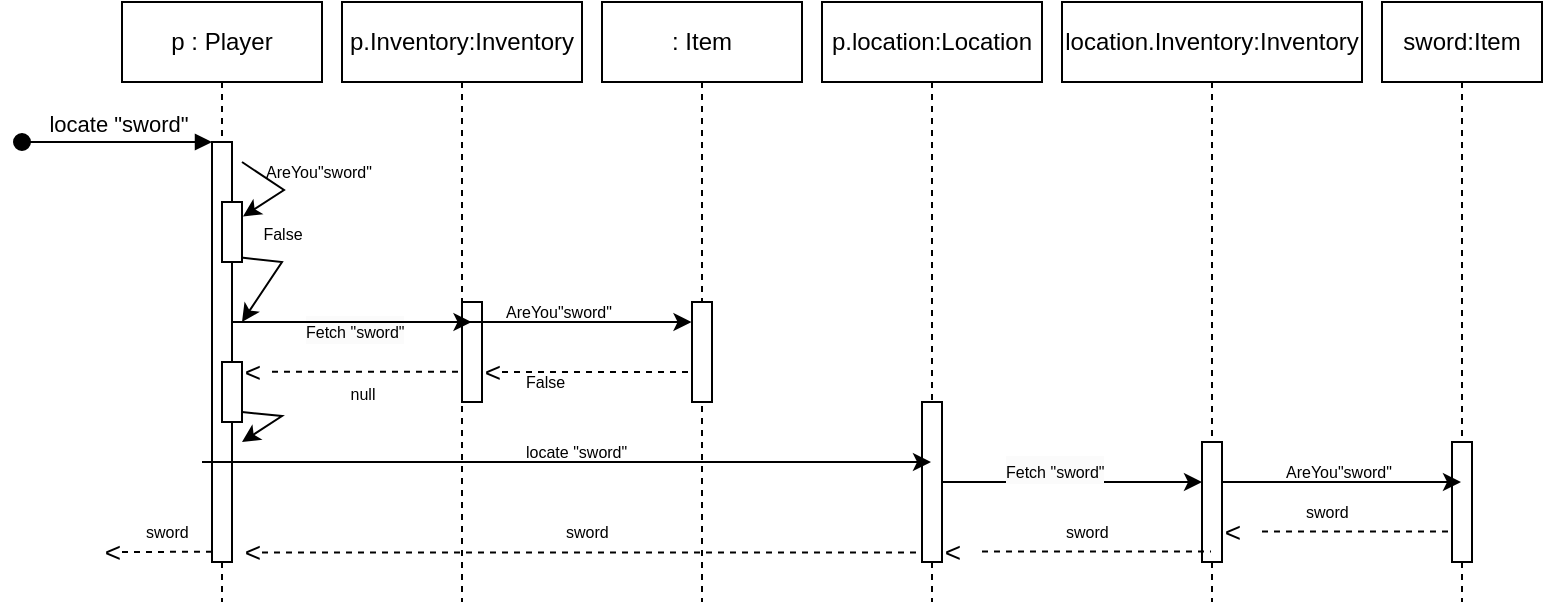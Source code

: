 <mxfile version="21.8.2" type="device">
  <diagram name="Page-1" id="2YBvvXClWsGukQMizWep">
    <mxGraphModel dx="1135" dy="518" grid="1" gridSize="10" guides="1" tooltips="1" connect="1" arrows="1" fold="1" page="1" pageScale="1" pageWidth="850" pageHeight="1100" math="0" shadow="0">
      <root>
        <mxCell id="0" />
        <mxCell id="1" parent="0" />
        <mxCell id="50RQP9Jf5Rg01EeJcxNJ-7" value="p.location:Location" style="shape=umlLifeline;perimeter=lifelinePerimeter;whiteSpace=wrap;html=1;container=0;dropTarget=0;collapsible=0;recursiveResize=0;outlineConnect=0;portConstraint=eastwest;newEdgeStyle={&quot;edgeStyle&quot;:&quot;elbowEdgeStyle&quot;,&quot;elbow&quot;:&quot;vertical&quot;,&quot;curved&quot;:0,&quot;rounded&quot;:0};" vertex="1" parent="1">
          <mxGeometry x="430" y="140" width="110" height="300" as="geometry" />
        </mxCell>
        <mxCell id="50RQP9Jf5Rg01EeJcxNJ-8" value="" style="html=1;points=[];perimeter=orthogonalPerimeter;outlineConnect=0;targetShapes=umlLifeline;portConstraint=eastwest;newEdgeStyle={&quot;edgeStyle&quot;:&quot;elbowEdgeStyle&quot;,&quot;elbow&quot;:&quot;vertical&quot;,&quot;curved&quot;:0,&quot;rounded&quot;:0};" vertex="1" parent="50RQP9Jf5Rg01EeJcxNJ-7">
          <mxGeometry x="50" y="200" width="10" height="80" as="geometry" />
        </mxCell>
        <mxCell id="50RQP9Jf5Rg01EeJcxNJ-9" value="location.Inventory:Inventory" style="shape=umlLifeline;perimeter=lifelinePerimeter;whiteSpace=wrap;html=1;container=0;dropTarget=0;collapsible=0;recursiveResize=0;outlineConnect=0;portConstraint=eastwest;newEdgeStyle={&quot;edgeStyle&quot;:&quot;elbowEdgeStyle&quot;,&quot;elbow&quot;:&quot;vertical&quot;,&quot;curved&quot;:0,&quot;rounded&quot;:0};" vertex="1" parent="1">
          <mxGeometry x="550" y="140" width="150" height="300" as="geometry" />
        </mxCell>
        <mxCell id="50RQP9Jf5Rg01EeJcxNJ-10" value="" style="html=1;points=[];perimeter=orthogonalPerimeter;outlineConnect=0;targetShapes=umlLifeline;portConstraint=eastwest;newEdgeStyle={&quot;edgeStyle&quot;:&quot;elbowEdgeStyle&quot;,&quot;elbow&quot;:&quot;vertical&quot;,&quot;curved&quot;:0,&quot;rounded&quot;:0};" vertex="1" parent="50RQP9Jf5Rg01EeJcxNJ-9">
          <mxGeometry x="70" y="220" width="10" height="60" as="geometry" />
        </mxCell>
        <mxCell id="50RQP9Jf5Rg01EeJcxNJ-32" value="" style="group" vertex="1" connectable="0" parent="1">
          <mxGeometry x="70" y="140" width="350" height="300" as="geometry" />
        </mxCell>
        <mxCell id="aM9ryv3xv72pqoxQDRHE-1" value="p : Player" style="shape=umlLifeline;perimeter=lifelinePerimeter;whiteSpace=wrap;html=1;container=0;dropTarget=0;collapsible=0;recursiveResize=0;outlineConnect=0;portConstraint=eastwest;newEdgeStyle={&quot;edgeStyle&quot;:&quot;elbowEdgeStyle&quot;,&quot;elbow&quot;:&quot;vertical&quot;,&quot;curved&quot;:0,&quot;rounded&quot;:0};" parent="50RQP9Jf5Rg01EeJcxNJ-32" vertex="1">
          <mxGeometry x="10" width="100" height="300" as="geometry" />
        </mxCell>
        <mxCell id="aM9ryv3xv72pqoxQDRHE-2" value="" style="html=1;points=[];perimeter=orthogonalPerimeter;outlineConnect=0;targetShapes=umlLifeline;portConstraint=eastwest;newEdgeStyle={&quot;edgeStyle&quot;:&quot;elbowEdgeStyle&quot;,&quot;elbow&quot;:&quot;vertical&quot;,&quot;curved&quot;:0,&quot;rounded&quot;:0};" parent="aM9ryv3xv72pqoxQDRHE-1" vertex="1">
          <mxGeometry x="45" y="70" width="10" height="210" as="geometry" />
        </mxCell>
        <mxCell id="aM9ryv3xv72pqoxQDRHE-3" value="locate &quot;sword&quot;" style="html=1;verticalAlign=bottom;startArrow=oval;endArrow=block;startSize=8;edgeStyle=elbowEdgeStyle;elbow=vertical;curved=0;rounded=0;" parent="aM9ryv3xv72pqoxQDRHE-1" target="aM9ryv3xv72pqoxQDRHE-2" edge="1">
          <mxGeometry relative="1" as="geometry">
            <mxPoint x="-50" y="70" as="sourcePoint" />
          </mxGeometry>
        </mxCell>
        <mxCell id="aM9ryv3xv72pqoxQDRHE-4" value="" style="html=1;points=[];perimeter=orthogonalPerimeter;outlineConnect=0;targetShapes=umlLifeline;portConstraint=eastwest;newEdgeStyle={&quot;edgeStyle&quot;:&quot;elbowEdgeStyle&quot;,&quot;elbow&quot;:&quot;vertical&quot;,&quot;curved&quot;:0,&quot;rounded&quot;:0};" parent="aM9ryv3xv72pqoxQDRHE-1" vertex="1">
          <mxGeometry x="50" y="100" width="10" height="30" as="geometry" />
        </mxCell>
        <mxCell id="50RQP9Jf5Rg01EeJcxNJ-61" value="" style="html=1;points=[];perimeter=orthogonalPerimeter;outlineConnect=0;targetShapes=umlLifeline;portConstraint=eastwest;newEdgeStyle={&quot;edgeStyle&quot;:&quot;elbowEdgeStyle&quot;,&quot;elbow&quot;:&quot;vertical&quot;,&quot;curved&quot;:0,&quot;rounded&quot;:0};" vertex="1" parent="aM9ryv3xv72pqoxQDRHE-1">
          <mxGeometry x="50" y="180" width="10" height="30" as="geometry" />
        </mxCell>
        <mxCell id="aM9ryv3xv72pqoxQDRHE-5" value="p.Inventory:Inventory" style="shape=umlLifeline;perimeter=lifelinePerimeter;whiteSpace=wrap;html=1;container=0;dropTarget=0;collapsible=0;recursiveResize=0;outlineConnect=0;portConstraint=eastwest;newEdgeStyle={&quot;edgeStyle&quot;:&quot;elbowEdgeStyle&quot;,&quot;elbow&quot;:&quot;vertical&quot;,&quot;curved&quot;:0,&quot;rounded&quot;:0};" parent="50RQP9Jf5Rg01EeJcxNJ-32" vertex="1">
          <mxGeometry x="120" width="120" height="300" as="geometry" />
        </mxCell>
        <mxCell id="aM9ryv3xv72pqoxQDRHE-6" value="" style="html=1;points=[];perimeter=orthogonalPerimeter;outlineConnect=0;targetShapes=umlLifeline;portConstraint=eastwest;newEdgeStyle={&quot;edgeStyle&quot;:&quot;elbowEdgeStyle&quot;,&quot;elbow&quot;:&quot;vertical&quot;,&quot;curved&quot;:0,&quot;rounded&quot;:0};" parent="aM9ryv3xv72pqoxQDRHE-5" vertex="1">
          <mxGeometry x="60" y="150" width="10" height="50" as="geometry" />
        </mxCell>
        <mxCell id="50RQP9Jf5Rg01EeJcxNJ-3" value=": Item" style="shape=umlLifeline;perimeter=lifelinePerimeter;whiteSpace=wrap;html=1;container=0;dropTarget=0;collapsible=0;recursiveResize=0;outlineConnect=0;portConstraint=eastwest;newEdgeStyle={&quot;edgeStyle&quot;:&quot;elbowEdgeStyle&quot;,&quot;elbow&quot;:&quot;vertical&quot;,&quot;curved&quot;:0,&quot;rounded&quot;:0};" vertex="1" parent="50RQP9Jf5Rg01EeJcxNJ-32">
          <mxGeometry x="250" width="100" height="300" as="geometry" />
        </mxCell>
        <mxCell id="50RQP9Jf5Rg01EeJcxNJ-4" value="" style="html=1;points=[];perimeter=orthogonalPerimeter;outlineConnect=0;targetShapes=umlLifeline;portConstraint=eastwest;newEdgeStyle={&quot;edgeStyle&quot;:&quot;elbowEdgeStyle&quot;,&quot;elbow&quot;:&quot;vertical&quot;,&quot;curved&quot;:0,&quot;rounded&quot;:0};" vertex="1" parent="50RQP9Jf5Rg01EeJcxNJ-3">
          <mxGeometry x="45" y="150" width="10" height="50" as="geometry" />
        </mxCell>
        <mxCell id="50RQP9Jf5Rg01EeJcxNJ-16" value="&lt;font style=&quot;font-size: 8px;&quot;&gt;AreYou&quot;sword&quot;&lt;/font&gt;" style="text;whiteSpace=wrap;html=1;" vertex="1" parent="50RQP9Jf5Rg01EeJcxNJ-32">
          <mxGeometry x="80" y="70" width="70" height="40" as="geometry" />
        </mxCell>
        <mxCell id="50RQP9Jf5Rg01EeJcxNJ-18" value="&lt;span style=&quot;color: rgb(0, 0, 0); font-family: Helvetica; font-style: normal; font-variant-ligatures: normal; font-variant-caps: normal; font-weight: 400; letter-spacing: normal; orphans: 2; text-align: left; text-indent: 0px; text-transform: none; widows: 2; word-spacing: 0px; -webkit-text-stroke-width: 0px; background-color: rgb(251, 251, 251); text-decoration-thickness: initial; text-decoration-style: initial; text-decoration-color: initial; float: none; display: inline !important;&quot;&gt;&lt;font style=&quot;font-size: 8px;&quot;&gt;Fetch &quot;sword&quot;&lt;/font&gt;&lt;/span&gt;" style="text;whiteSpace=wrap;html=1;" vertex="1" parent="50RQP9Jf5Rg01EeJcxNJ-32">
          <mxGeometry x="100" y="150" width="60" height="20" as="geometry" />
        </mxCell>
        <mxCell id="50RQP9Jf5Rg01EeJcxNJ-21" value="&lt;font style=&quot;font-size: 8px;&quot;&gt;False&lt;/font&gt;" style="text;html=1;align=center;verticalAlign=middle;resizable=0;points=[];autosize=1;strokeColor=none;fillColor=none;" vertex="1" parent="50RQP9Jf5Rg01EeJcxNJ-32">
          <mxGeometry x="70" y="100" width="40" height="30" as="geometry" />
        </mxCell>
        <mxCell id="50RQP9Jf5Rg01EeJcxNJ-22" value="" style="endArrow=classic;html=1;rounded=0;" edge="1" parent="50RQP9Jf5Rg01EeJcxNJ-32">
          <mxGeometry width="50" height="50" relative="1" as="geometry">
            <mxPoint x="65.25" y="160" as="sourcePoint" />
            <mxPoint x="184.75" y="160" as="targetPoint" />
            <Array as="points">
              <mxPoint x="100.25" y="160" />
            </Array>
          </mxGeometry>
        </mxCell>
        <mxCell id="50RQP9Jf5Rg01EeJcxNJ-23" value="" style="endArrow=classic;html=1;rounded=0;exitX=-0.012;exitY=0.926;exitDx=0;exitDy=0;exitPerimeter=0;" edge="1" parent="50RQP9Jf5Rg01EeJcxNJ-32" source="50RQP9Jf5Rg01EeJcxNJ-21">
          <mxGeometry width="50" height="50" relative="1" as="geometry">
            <mxPoint x="40" y="200" as="sourcePoint" />
            <mxPoint x="70" y="160" as="targetPoint" />
            <Array as="points">
              <mxPoint x="90" y="130" />
            </Array>
          </mxGeometry>
        </mxCell>
        <mxCell id="50RQP9Jf5Rg01EeJcxNJ-25" value="" style="endArrow=classic;html=1;rounded=0;entryX=0.012;entryY=0.243;entryDx=0;entryDy=0;entryPerimeter=0;" edge="1" parent="50RQP9Jf5Rg01EeJcxNJ-32" target="50RQP9Jf5Rg01EeJcxNJ-21">
          <mxGeometry width="50" height="50" relative="1" as="geometry">
            <mxPoint x="70" y="80" as="sourcePoint" />
            <mxPoint x="81" y="104" as="targetPoint" />
            <Array as="points">
              <mxPoint x="91" y="94" />
            </Array>
          </mxGeometry>
        </mxCell>
        <mxCell id="50RQP9Jf5Rg01EeJcxNJ-27" value="" style="endArrow=classic;html=1;rounded=0;" edge="1" parent="50RQP9Jf5Rg01EeJcxNJ-32">
          <mxGeometry width="50" height="50" relative="1" as="geometry">
            <mxPoint x="175.25" y="160" as="sourcePoint" />
            <mxPoint x="294.75" y="160" as="targetPoint" />
            <Array as="points">
              <mxPoint x="210.25" y="160" />
            </Array>
          </mxGeometry>
        </mxCell>
        <mxCell id="50RQP9Jf5Rg01EeJcxNJ-28" value="&lt;font style=&quot;font-size: 8px;&quot;&gt;AreYou&quot;sword&quot;&lt;/font&gt;" style="text;whiteSpace=wrap;html=1;" vertex="1" parent="50RQP9Jf5Rg01EeJcxNJ-32">
          <mxGeometry x="200" y="140" width="60" height="20" as="geometry" />
        </mxCell>
        <mxCell id="50RQP9Jf5Rg01EeJcxNJ-30" value="" style="endArrow=none;dashed=1;html=1;rounded=0;" edge="1" parent="50RQP9Jf5Rg01EeJcxNJ-32" target="50RQP9Jf5Rg01EeJcxNJ-4">
          <mxGeometry width="50" height="50" relative="1" as="geometry">
            <mxPoint x="200.0" y="185" as="sourcePoint" />
            <mxPoint x="300" y="190" as="targetPoint" />
          </mxGeometry>
        </mxCell>
        <mxCell id="50RQP9Jf5Rg01EeJcxNJ-60" value="&lt;font style=&quot;font-size: 8px;&quot;&gt;False&lt;/font&gt;" style="text;whiteSpace=wrap;html=1;" vertex="1" parent="50RQP9Jf5Rg01EeJcxNJ-32">
          <mxGeometry x="210" y="175" width="60" height="20" as="geometry" />
        </mxCell>
        <mxCell id="50RQP9Jf5Rg01EeJcxNJ-63" value="" style="endArrow=none;dashed=1;html=1;rounded=0;" edge="1" parent="50RQP9Jf5Rg01EeJcxNJ-32">
          <mxGeometry width="50" height="50" relative="1" as="geometry">
            <mxPoint x="85" y="184.82" as="sourcePoint" />
            <mxPoint x="180" y="184.82" as="targetPoint" />
          </mxGeometry>
        </mxCell>
        <mxCell id="50RQP9Jf5Rg01EeJcxNJ-65" value="&lt;font style=&quot;font-size: 14px;&quot;&gt;&amp;lt;&lt;/font&gt;" style="text;html=1;align=center;verticalAlign=middle;resizable=0;points=[];autosize=1;strokeColor=none;fillColor=none;" vertex="1" parent="50RQP9Jf5Rg01EeJcxNJ-32">
          <mxGeometry x="60" y="170" width="30" height="30" as="geometry" />
        </mxCell>
        <mxCell id="50RQP9Jf5Rg01EeJcxNJ-66" value="&lt;font style=&quot;font-size: 8px;&quot;&gt;null&lt;/font&gt;" style="text;html=1;align=center;verticalAlign=middle;resizable=0;points=[];autosize=1;strokeColor=none;fillColor=none;" vertex="1" parent="50RQP9Jf5Rg01EeJcxNJ-32">
          <mxGeometry x="110" y="180" width="40" height="30" as="geometry" />
        </mxCell>
        <mxCell id="50RQP9Jf5Rg01EeJcxNJ-69" value="" style="endArrow=classic;html=1;rounded=0;exitX=-0.012;exitY=0.926;exitDx=0;exitDy=0;exitPerimeter=0;" edge="1" parent="50RQP9Jf5Rg01EeJcxNJ-32">
          <mxGeometry width="50" height="50" relative="1" as="geometry">
            <mxPoint x="70" y="205" as="sourcePoint" />
            <mxPoint x="70" y="220" as="targetPoint" />
            <Array as="points">
              <mxPoint x="90" y="207" />
            </Array>
          </mxGeometry>
        </mxCell>
        <mxCell id="50RQP9Jf5Rg01EeJcxNJ-70" value="" style="endArrow=classic;html=1;rounded=0;" edge="1" parent="50RQP9Jf5Rg01EeJcxNJ-32" target="50RQP9Jf5Rg01EeJcxNJ-7">
          <mxGeometry width="50" height="50" relative="1" as="geometry">
            <mxPoint x="50" y="230" as="sourcePoint" />
            <mxPoint x="169.5" y="230" as="targetPoint" />
            <Array as="points">
              <mxPoint x="85" y="230" />
            </Array>
          </mxGeometry>
        </mxCell>
        <mxCell id="50RQP9Jf5Rg01EeJcxNJ-96" value="&lt;font style=&quot;font-size: 8px;&quot;&gt;locate &quot;sword&quot;&lt;/font&gt;" style="text;whiteSpace=wrap;html=1;" vertex="1" parent="50RQP9Jf5Rg01EeJcxNJ-32">
          <mxGeometry x="210" y="210" width="60" height="20" as="geometry" />
        </mxCell>
        <mxCell id="50RQP9Jf5Rg01EeJcxNJ-110" value="&lt;font style=&quot;font-size: 14px;&quot;&gt;&amp;lt;&lt;/font&gt;" style="text;html=1;align=center;verticalAlign=middle;resizable=0;points=[];autosize=1;strokeColor=none;fillColor=none;" vertex="1" parent="50RQP9Jf5Rg01EeJcxNJ-32">
          <mxGeometry x="60" y="260" width="30" height="30" as="geometry" />
        </mxCell>
        <mxCell id="50RQP9Jf5Rg01EeJcxNJ-109" value="" style="endArrow=none;dashed=1;html=1;rounded=0;" edge="1" parent="50RQP9Jf5Rg01EeJcxNJ-32" target="50RQP9Jf5Rg01EeJcxNJ-8">
          <mxGeometry width="50" height="50" relative="1" as="geometry">
            <mxPoint x="80" y="275.3" as="sourcePoint" />
            <mxPoint x="565" y="280" as="targetPoint" />
          </mxGeometry>
        </mxCell>
        <mxCell id="50RQP9Jf5Rg01EeJcxNJ-115" value="&lt;span style=&quot;font-size: 8px;&quot;&gt;sword&lt;/span&gt;" style="text;whiteSpace=wrap;html=1;" vertex="1" parent="50RQP9Jf5Rg01EeJcxNJ-32">
          <mxGeometry x="230" y="250" width="60" height="20" as="geometry" />
        </mxCell>
        <mxCell id="50RQP9Jf5Rg01EeJcxNJ-117" value="&lt;font style=&quot;font-size: 14px;&quot;&gt;&amp;lt;&lt;/font&gt;" style="text;html=1;align=center;verticalAlign=middle;resizable=0;points=[];autosize=1;strokeColor=none;fillColor=none;" vertex="1" parent="50RQP9Jf5Rg01EeJcxNJ-32">
          <mxGeometry x="-10" y="260" width="30" height="30" as="geometry" />
        </mxCell>
        <mxCell id="50RQP9Jf5Rg01EeJcxNJ-118" value="&lt;span style=&quot;font-size: 8px;&quot;&gt;sword&lt;/span&gt;" style="text;whiteSpace=wrap;html=1;" vertex="1" parent="50RQP9Jf5Rg01EeJcxNJ-32">
          <mxGeometry x="20" y="250" width="60" height="20" as="geometry" />
        </mxCell>
        <mxCell id="50RQP9Jf5Rg01EeJcxNJ-64" value="&lt;font style=&quot;font-size: 14px;&quot;&gt;&amp;lt;&lt;/font&gt;" style="text;html=1;align=center;verticalAlign=middle;resizable=0;points=[];autosize=1;strokeColor=none;fillColor=none;" vertex="1" parent="1">
          <mxGeometry x="250" y="310" width="30" height="30" as="geometry" />
        </mxCell>
        <mxCell id="50RQP9Jf5Rg01EeJcxNJ-97" value="" style="endArrow=classic;html=1;rounded=0;" edge="1" parent="1" target="50RQP9Jf5Rg01EeJcxNJ-10">
          <mxGeometry width="50" height="50" relative="1" as="geometry">
            <mxPoint x="490" y="380" as="sourcePoint" />
            <mxPoint x="609.5" y="380" as="targetPoint" />
            <Array as="points">
              <mxPoint x="525" y="380" />
            </Array>
          </mxGeometry>
        </mxCell>
        <mxCell id="50RQP9Jf5Rg01EeJcxNJ-98" value="&lt;span style=&quot;color: rgb(0, 0, 0); font-family: Helvetica; font-style: normal; font-variant-ligatures: normal; font-variant-caps: normal; font-weight: 400; letter-spacing: normal; orphans: 2; text-align: left; text-indent: 0px; text-transform: none; widows: 2; word-spacing: 0px; -webkit-text-stroke-width: 0px; background-color: rgb(251, 251, 251); text-decoration-thickness: initial; text-decoration-style: initial; text-decoration-color: initial; float: none; display: inline !important;&quot;&gt;&lt;font style=&quot;font-size: 8px;&quot;&gt;Fetch &quot;sword&quot;&lt;/font&gt;&lt;/span&gt;" style="text;whiteSpace=wrap;html=1;" vertex="1" parent="1">
          <mxGeometry x="520" y="360" width="60" height="20" as="geometry" />
        </mxCell>
        <mxCell id="50RQP9Jf5Rg01EeJcxNJ-100" value="sword:Item" style="shape=umlLifeline;perimeter=lifelinePerimeter;whiteSpace=wrap;html=1;container=0;dropTarget=0;collapsible=0;recursiveResize=0;outlineConnect=0;portConstraint=eastwest;newEdgeStyle={&quot;edgeStyle&quot;:&quot;elbowEdgeStyle&quot;,&quot;elbow&quot;:&quot;vertical&quot;,&quot;curved&quot;:0,&quot;rounded&quot;:0};" vertex="1" parent="1">
          <mxGeometry x="710" y="140" width="80" height="300" as="geometry" />
        </mxCell>
        <mxCell id="50RQP9Jf5Rg01EeJcxNJ-101" value="" style="html=1;points=[];perimeter=orthogonalPerimeter;outlineConnect=0;targetShapes=umlLifeline;portConstraint=eastwest;newEdgeStyle={&quot;edgeStyle&quot;:&quot;elbowEdgeStyle&quot;,&quot;elbow&quot;:&quot;vertical&quot;,&quot;curved&quot;:0,&quot;rounded&quot;:0};" vertex="1" parent="50RQP9Jf5Rg01EeJcxNJ-100">
          <mxGeometry x="35" y="220" width="10" height="60" as="geometry" />
        </mxCell>
        <mxCell id="50RQP9Jf5Rg01EeJcxNJ-102" value="" style="endArrow=classic;html=1;rounded=0;" edge="1" parent="1">
          <mxGeometry width="50" height="50" relative="1" as="geometry">
            <mxPoint x="630" y="380" as="sourcePoint" />
            <mxPoint x="749.5" y="380" as="targetPoint" />
            <Array as="points">
              <mxPoint x="665" y="380" />
            </Array>
          </mxGeometry>
        </mxCell>
        <mxCell id="50RQP9Jf5Rg01EeJcxNJ-103" value="&lt;font style=&quot;font-size: 8px;&quot;&gt;AreYou&quot;sword&quot;&lt;/font&gt;" style="text;whiteSpace=wrap;html=1;" vertex="1" parent="1">
          <mxGeometry x="660" y="360" width="60" height="20" as="geometry" />
        </mxCell>
        <mxCell id="50RQP9Jf5Rg01EeJcxNJ-107" value="" style="endArrow=none;dashed=1;html=1;rounded=0;" edge="1" parent="1">
          <mxGeometry width="50" height="50" relative="1" as="geometry">
            <mxPoint x="650" y="404.7" as="sourcePoint" />
            <mxPoint x="745" y="404.7" as="targetPoint" />
          </mxGeometry>
        </mxCell>
        <mxCell id="50RQP9Jf5Rg01EeJcxNJ-108" value="&lt;font style=&quot;font-size: 14px;&quot;&gt;&amp;lt;&lt;/font&gt;" style="text;html=1;align=center;verticalAlign=middle;resizable=0;points=[];autosize=1;strokeColor=none;fillColor=none;" vertex="1" parent="1">
          <mxGeometry x="620" y="390" width="30" height="30" as="geometry" />
        </mxCell>
        <mxCell id="50RQP9Jf5Rg01EeJcxNJ-111" value="" style="endArrow=none;dashed=1;html=1;rounded=0;" edge="1" parent="1" target="50RQP9Jf5Rg01EeJcxNJ-9">
          <mxGeometry width="50" height="50" relative="1" as="geometry">
            <mxPoint x="510" y="414.7" as="sourcePoint" />
            <mxPoint x="605" y="414.7" as="targetPoint" />
          </mxGeometry>
        </mxCell>
        <mxCell id="50RQP9Jf5Rg01EeJcxNJ-112" value="&lt;font style=&quot;font-size: 14px;&quot;&gt;&amp;lt;&lt;/font&gt;" style="text;html=1;align=center;verticalAlign=middle;resizable=0;points=[];autosize=1;strokeColor=none;fillColor=none;" vertex="1" parent="1">
          <mxGeometry x="480" y="400" width="30" height="30" as="geometry" />
        </mxCell>
        <mxCell id="50RQP9Jf5Rg01EeJcxNJ-113" value="&lt;span style=&quot;font-size: 8px;&quot;&gt;sword&lt;/span&gt;" style="text;whiteSpace=wrap;html=1;" vertex="1" parent="1">
          <mxGeometry x="670" y="380" width="60" height="20" as="geometry" />
        </mxCell>
        <mxCell id="50RQP9Jf5Rg01EeJcxNJ-114" value="&lt;span style=&quot;font-size: 8px;&quot;&gt;sword&lt;/span&gt;" style="text;whiteSpace=wrap;html=1;" vertex="1" parent="1">
          <mxGeometry x="550" y="390" width="60" height="20" as="geometry" />
        </mxCell>
        <mxCell id="50RQP9Jf5Rg01EeJcxNJ-116" value="" style="endArrow=none;dashed=1;html=1;rounded=0;" edge="1" parent="1">
          <mxGeometry width="50" height="50" relative="1" as="geometry">
            <mxPoint x="80" y="415" as="sourcePoint" />
            <mxPoint x="125" y="414.87" as="targetPoint" />
          </mxGeometry>
        </mxCell>
      </root>
    </mxGraphModel>
  </diagram>
</mxfile>

